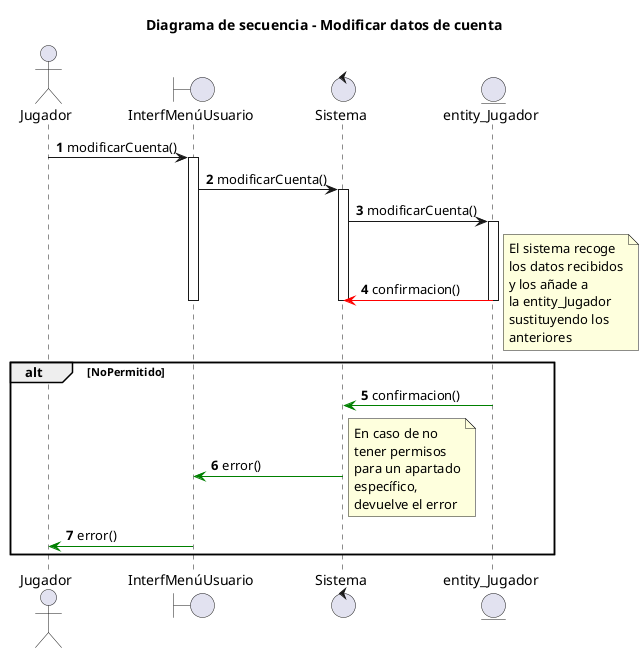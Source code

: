 @startuml
title Diagrama de secuencia - Modificar datos de cuenta
autonumber
actor Jugador
boundary InterfMenúUsuario
control Sistema
entity entity_Jugador

Jugador -> InterfMenúUsuario : modificarCuenta()
activate InterfMenúUsuario
InterfMenúUsuario -> Sistema : modificarCuenta()
activate Sistema
Sistema -> entity_Jugador : modificarCuenta()
activate entity_Jugador
entity_Jugador -[#red]> Sistema : confirmacion()
note right 
El sistema recoge 
los datos recibidos
y los añade a 
la entity_Jugador 
sustituyendo los 
anteriores
end note


deactivate entity_Jugador
deactivate Sistema
deactivate InterfMenúUsuario
alt NoPermitido
entity_Jugador -[#green]> Sistema : confirmacion()
Sistema -[#green]> InterfMenúUsuario : error()
note right 
En caso de no
tener permisos
para un apartado
específico,
devuelve el error
end note
InterfMenúUsuario -[#green]> Jugador : error()
end

@enduml